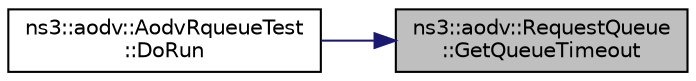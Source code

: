 digraph "ns3::aodv::RequestQueue::GetQueueTimeout"
{
 // LATEX_PDF_SIZE
  edge [fontname="Helvetica",fontsize="10",labelfontname="Helvetica",labelfontsize="10"];
  node [fontname="Helvetica",fontsize="10",shape=record];
  rankdir="RL";
  Node1 [label="ns3::aodv::RequestQueue\l::GetQueueTimeout",height=0.2,width=0.4,color="black", fillcolor="grey75", style="filled", fontcolor="black",tooltip="Get queue timeout."];
  Node1 -> Node2 [dir="back",color="midnightblue",fontsize="10",style="solid",fontname="Helvetica"];
  Node2 [label="ns3::aodv::AodvRqueueTest\l::DoRun",height=0.2,width=0.4,color="black", fillcolor="white", style="filled",URL="$structns3_1_1aodv_1_1_aodv_rqueue_test.html#a7ec6b59547d19f9c08f2dcff06eecae3",tooltip="Implementation to actually run this TestCase."];
}

